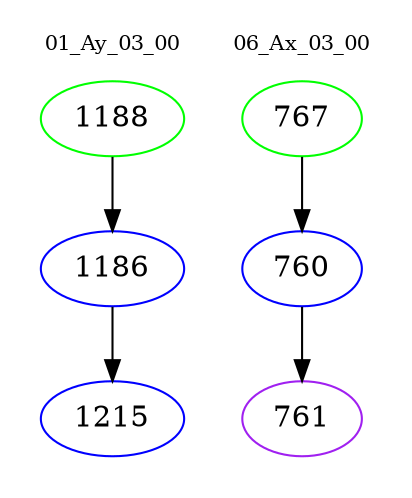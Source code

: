 digraph{
subgraph cluster_0 {
color = white
label = "01_Ay_03_00";
fontsize=10;
T0_1188 [label="1188", color="green"]
T0_1188 -> T0_1186 [color="black"]
T0_1186 [label="1186", color="blue"]
T0_1186 -> T0_1215 [color="black"]
T0_1215 [label="1215", color="blue"]
}
subgraph cluster_1 {
color = white
label = "06_Ax_03_00";
fontsize=10;
T1_767 [label="767", color="green"]
T1_767 -> T1_760 [color="black"]
T1_760 [label="760", color="blue"]
T1_760 -> T1_761 [color="black"]
T1_761 [label="761", color="purple"]
}
}
